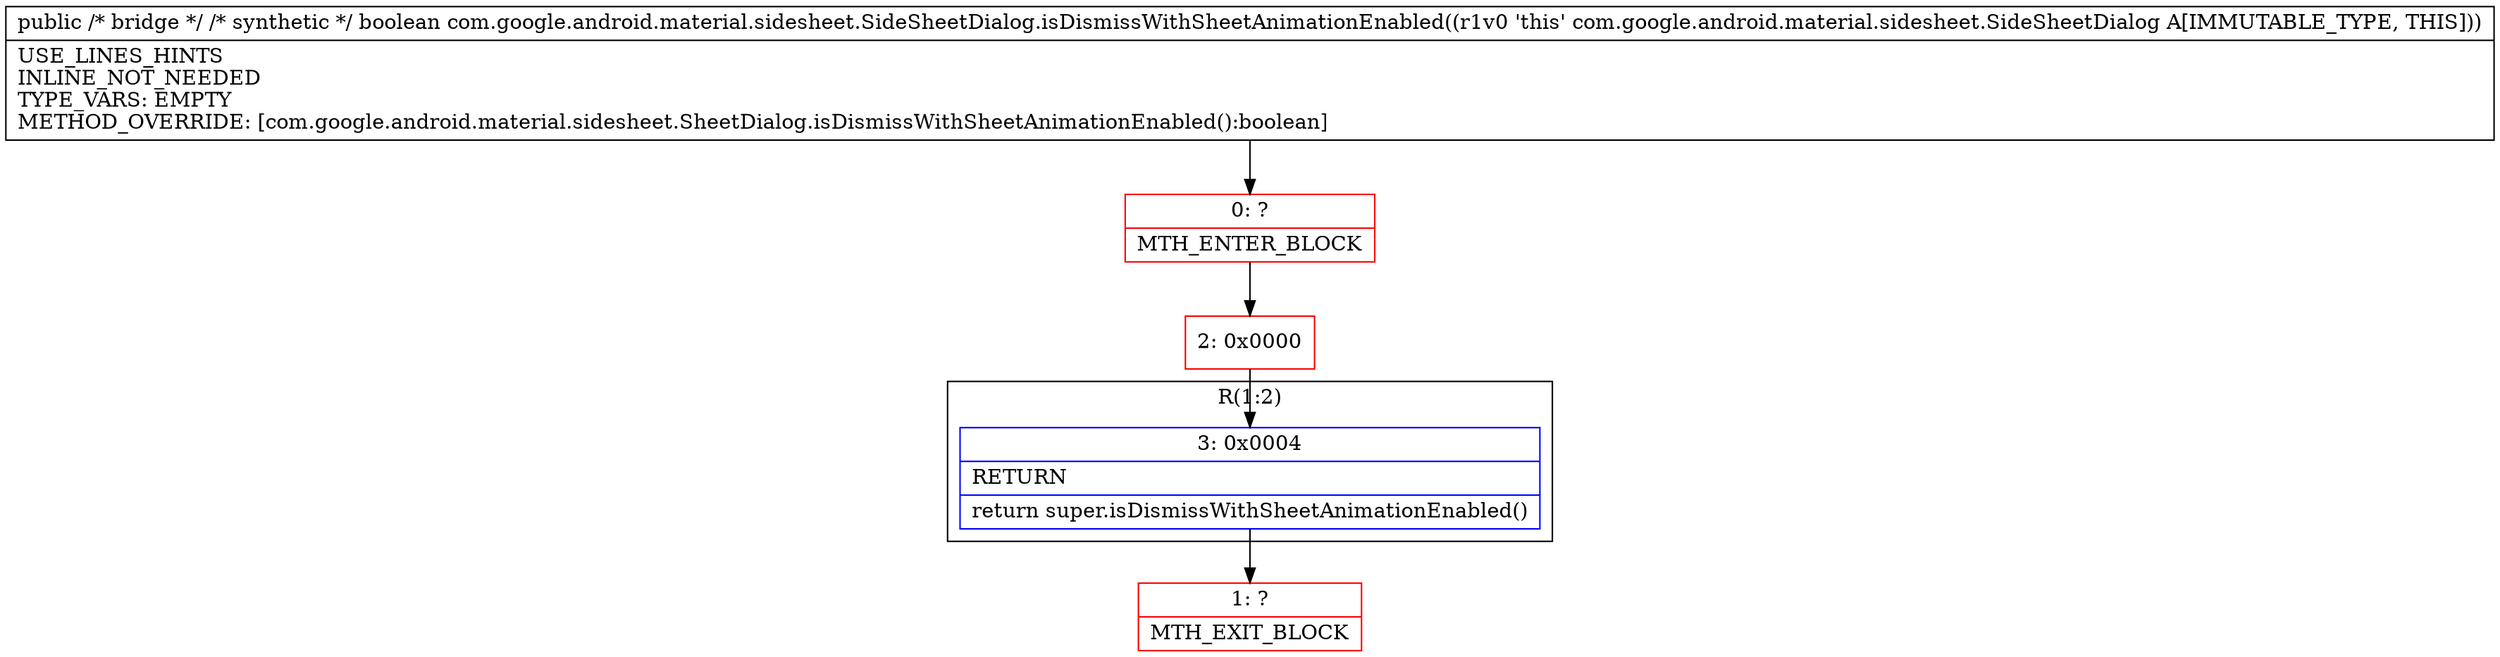 digraph "CFG forcom.google.android.material.sidesheet.SideSheetDialog.isDismissWithSheetAnimationEnabled()Z" {
subgraph cluster_Region_380748093 {
label = "R(1:2)";
node [shape=record,color=blue];
Node_3 [shape=record,label="{3\:\ 0x0004|RETURN\l|return super.isDismissWithSheetAnimationEnabled()\l}"];
}
Node_0 [shape=record,color=red,label="{0\:\ ?|MTH_ENTER_BLOCK\l}"];
Node_2 [shape=record,color=red,label="{2\:\ 0x0000}"];
Node_1 [shape=record,color=red,label="{1\:\ ?|MTH_EXIT_BLOCK\l}"];
MethodNode[shape=record,label="{public \/* bridge *\/ \/* synthetic *\/ boolean com.google.android.material.sidesheet.SideSheetDialog.isDismissWithSheetAnimationEnabled((r1v0 'this' com.google.android.material.sidesheet.SideSheetDialog A[IMMUTABLE_TYPE, THIS]))  | USE_LINES_HINTS\lINLINE_NOT_NEEDED\lTYPE_VARS: EMPTY\lMETHOD_OVERRIDE: [com.google.android.material.sidesheet.SheetDialog.isDismissWithSheetAnimationEnabled():boolean]\l}"];
MethodNode -> Node_0;Node_3 -> Node_1;
Node_0 -> Node_2;
Node_2 -> Node_3;
}


